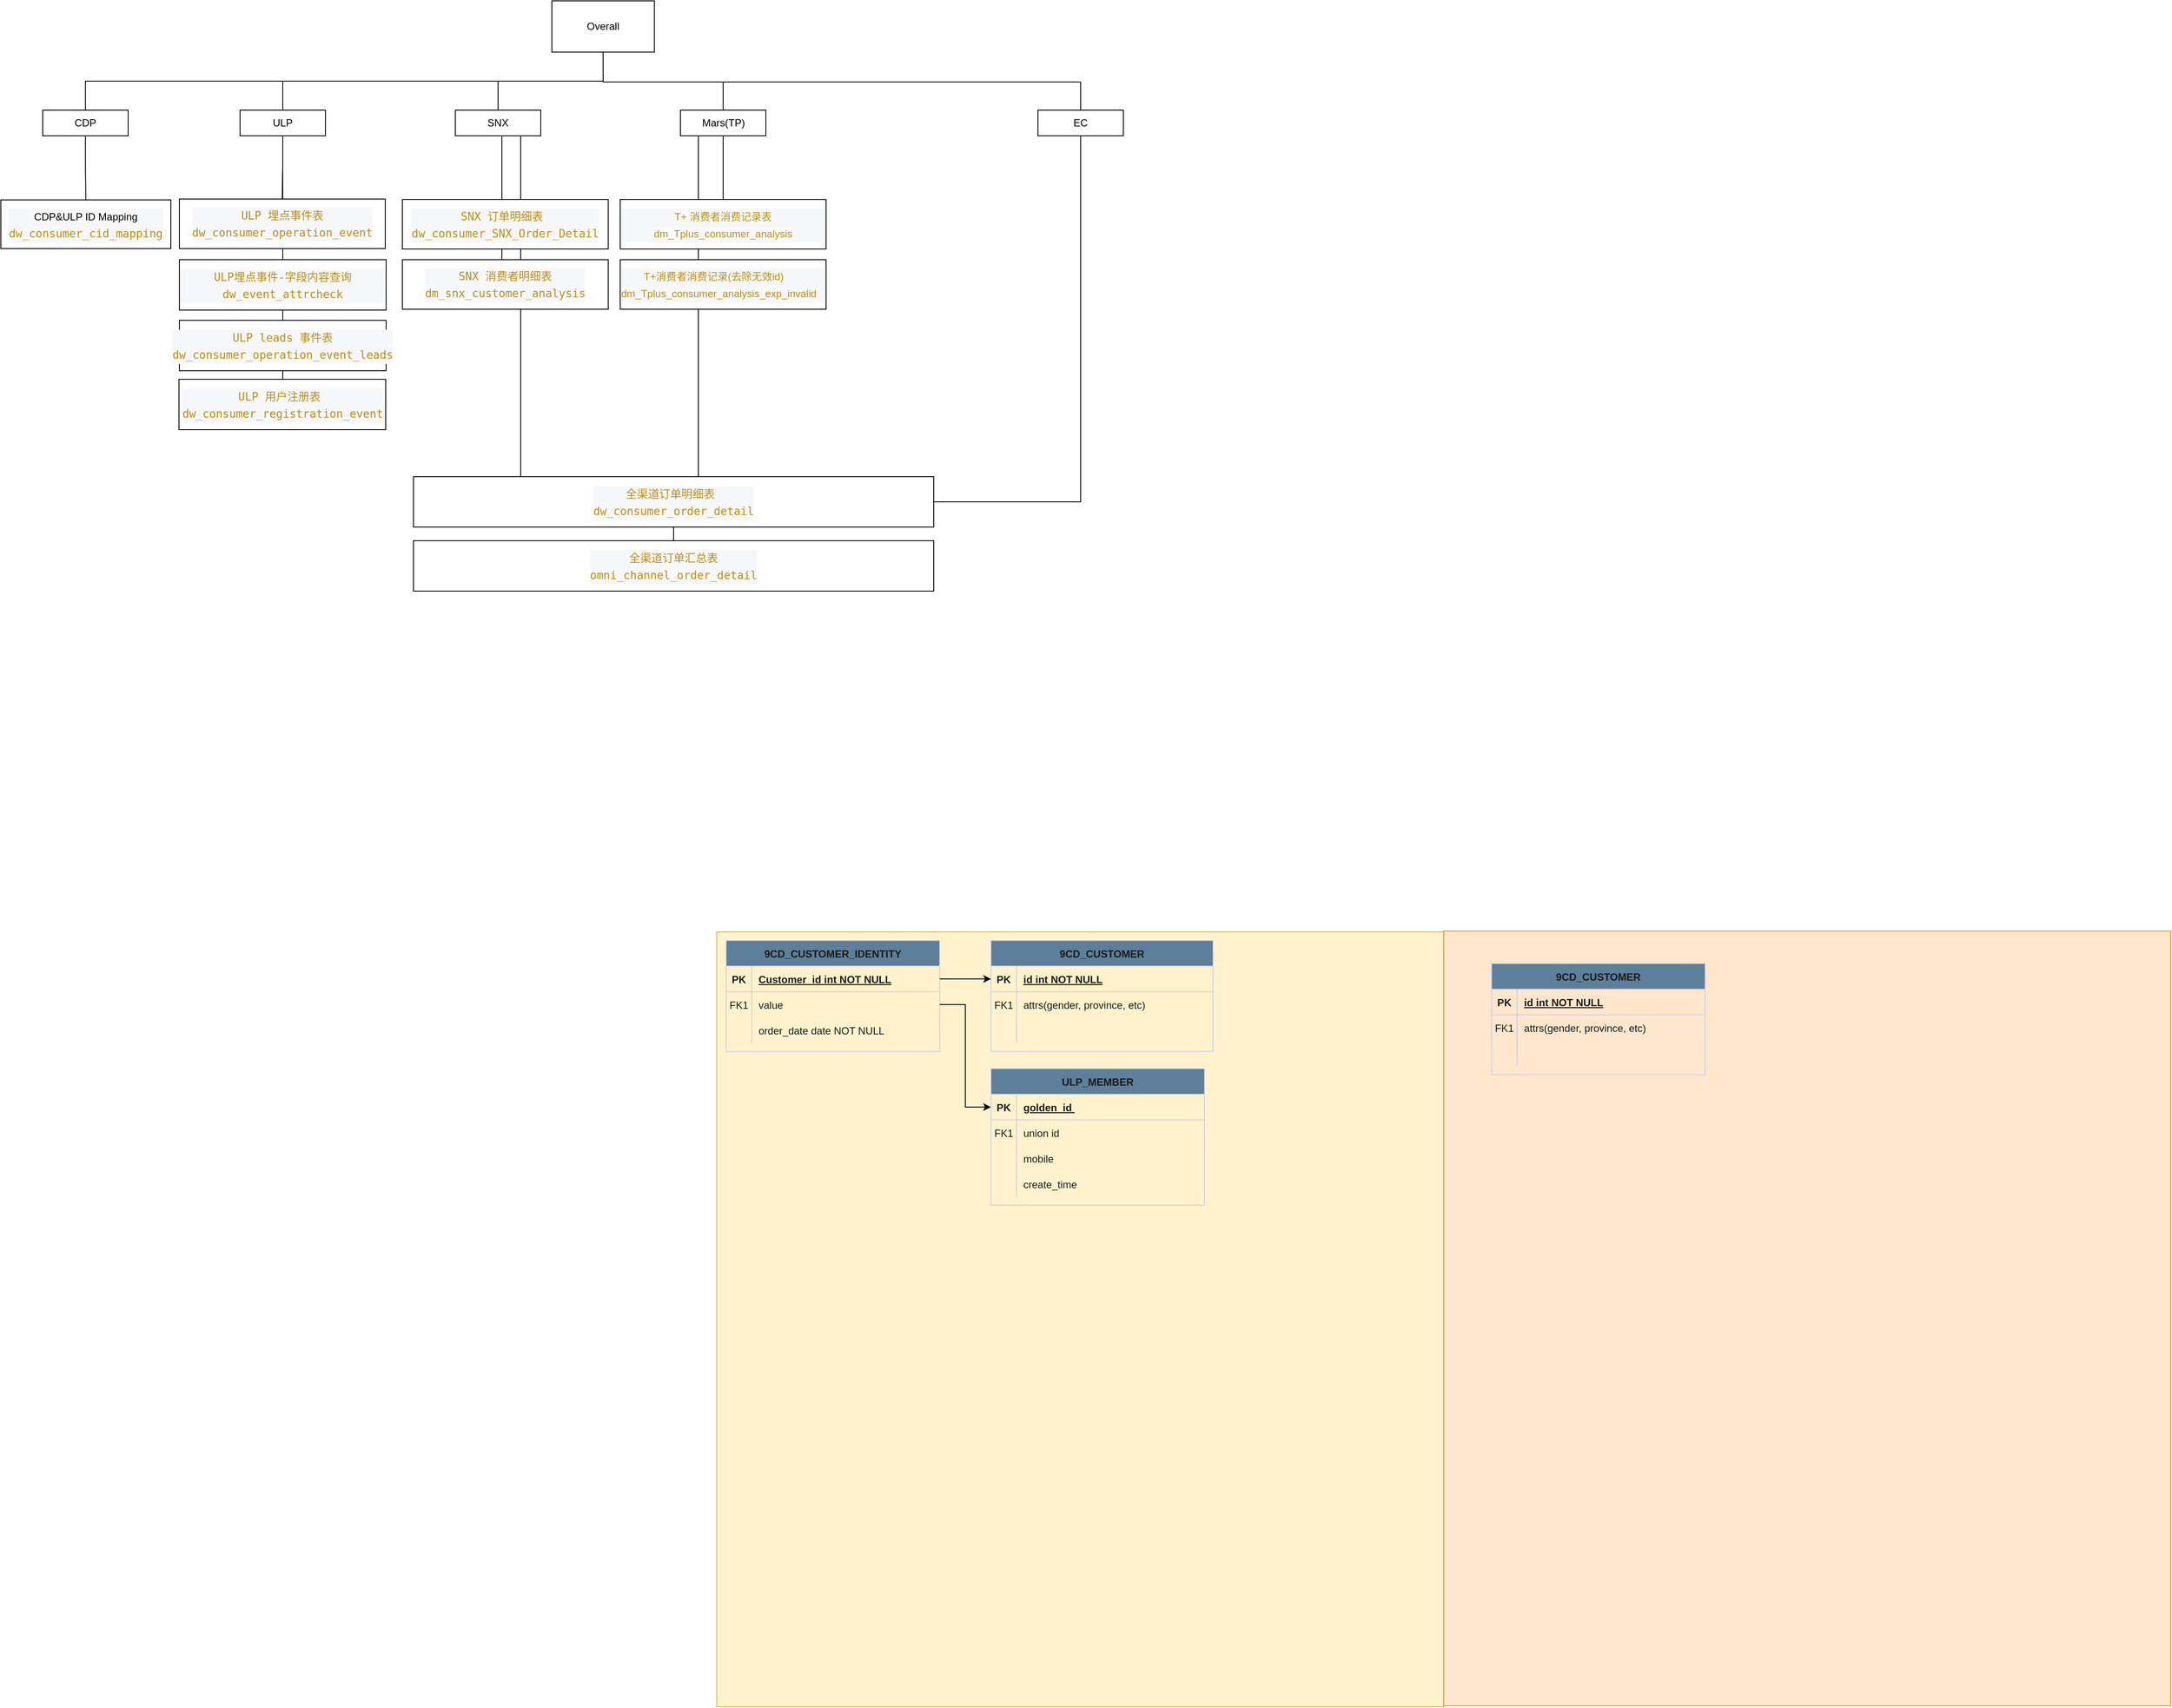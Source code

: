 <mxfile version="24.7.6">
  <diagram id="R2lEEEUBdFMjLlhIrx00" name="Page-1">
    <mxGraphModel dx="1779" dy="1651" grid="0" gridSize="10" guides="1" tooltips="1" connect="1" arrows="1" fold="1" page="1" pageScale="1" pageWidth="850" pageHeight="1100" background="none" math="0" shadow="0" extFonts="Permanent Marker^https://fonts.googleapis.com/css?family=Permanent+Marker">
      <root>
        <mxCell id="0" />
        <mxCell id="1" parent="0" />
        <mxCell id="7HgCtZ7fdtO6WKA5RhWg-22" value="CDP" style="whiteSpace=wrap;html=1;align=center;verticalAlign=middle;treeFolding=1;treeMoving=1;newEdgeStyle={&quot;edgeStyle&quot;:&quot;elbowEdgeStyle&quot;,&quot;startArrow&quot;:&quot;none&quot;,&quot;endArrow&quot;:&quot;none&quot;};" vertex="1" parent="1">
          <mxGeometry x="-790" y="-962" width="100" height="30" as="geometry" />
        </mxCell>
        <mxCell id="LsT7bXyGI3O4KmoQBGv--40" value="" style="rounded=0;whiteSpace=wrap;html=1;fillColor=#fff2cc;strokeColor=#d6b656;" parent="1" vertex="1">
          <mxGeometry x="-1" width="851" height="907" as="geometry" />
        </mxCell>
        <mxCell id="LsT7bXyGI3O4KmoQBGv--39" value="" style="rounded=0;whiteSpace=wrap;html=1;fillColor=#ffe6cc;strokeColor=#d79b00;" parent="1" vertex="1">
          <mxGeometry x="850" y="-1" width="851" height="907" as="geometry" />
        </mxCell>
        <mxCell id="C-vyLk0tnHw3VtMMgP7b-2" value="9CD_CUSTOMER_IDENTITY" style="shape=table;startSize=30;container=1;collapsible=1;childLayout=tableLayout;fixedRows=1;rowLines=0;fontStyle=1;align=center;resizeLast=1;labelBackgroundColor=none;fillColor=#5D7F99;strokeColor=#D0CEE2;fontColor=#1A1A1A;rounded=0;" parent="1" vertex="1">
          <mxGeometry x="10" y="10" width="250" height="130" as="geometry">
            <mxRectangle x="10" y="10" width="200" height="30" as="alternateBounds" />
          </mxGeometry>
        </mxCell>
        <mxCell id="C-vyLk0tnHw3VtMMgP7b-3" value="" style="shape=partialRectangle;collapsible=0;dropTarget=0;pointerEvents=0;fillColor=none;points=[[0,0.5],[1,0.5]];portConstraint=eastwest;top=0;left=0;right=0;bottom=1;labelBackgroundColor=none;strokeColor=#D0CEE2;fontColor=#1A1A1A;rounded=0;" parent="C-vyLk0tnHw3VtMMgP7b-2" vertex="1">
          <mxGeometry y="30" width="250" height="30" as="geometry" />
        </mxCell>
        <mxCell id="C-vyLk0tnHw3VtMMgP7b-4" value="PK" style="shape=partialRectangle;overflow=hidden;connectable=0;fillColor=none;top=0;left=0;bottom=0;right=0;fontStyle=1;labelBackgroundColor=none;strokeColor=#D0CEE2;fontColor=#1A1A1A;rounded=0;" parent="C-vyLk0tnHw3VtMMgP7b-3" vertex="1">
          <mxGeometry width="30" height="30" as="geometry">
            <mxRectangle width="30" height="30" as="alternateBounds" />
          </mxGeometry>
        </mxCell>
        <mxCell id="C-vyLk0tnHw3VtMMgP7b-5" value="Customer_id int NOT NULL " style="shape=partialRectangle;overflow=hidden;connectable=0;fillColor=none;top=0;left=0;bottom=0;right=0;align=left;spacingLeft=6;fontStyle=5;labelBackgroundColor=none;strokeColor=#D0CEE2;fontColor=#1A1A1A;rounded=0;" parent="C-vyLk0tnHw3VtMMgP7b-3" vertex="1">
          <mxGeometry x="30" width="220" height="30" as="geometry">
            <mxRectangle width="220" height="30" as="alternateBounds" />
          </mxGeometry>
        </mxCell>
        <mxCell id="C-vyLk0tnHw3VtMMgP7b-6" value="" style="shape=partialRectangle;collapsible=0;dropTarget=0;pointerEvents=0;fillColor=none;points=[[0,0.5],[1,0.5]];portConstraint=eastwest;top=0;left=0;right=0;bottom=0;labelBackgroundColor=none;strokeColor=#D0CEE2;fontColor=#1A1A1A;rounded=0;" parent="C-vyLk0tnHw3VtMMgP7b-2" vertex="1">
          <mxGeometry y="60" width="250" height="30" as="geometry" />
        </mxCell>
        <mxCell id="C-vyLk0tnHw3VtMMgP7b-7" value="FK1" style="shape=partialRectangle;overflow=hidden;connectable=0;fillColor=none;top=0;left=0;bottom=0;right=0;labelBackgroundColor=none;strokeColor=#D0CEE2;fontColor=#1A1A1A;rounded=0;" parent="C-vyLk0tnHw3VtMMgP7b-6" vertex="1">
          <mxGeometry width="30" height="30" as="geometry">
            <mxRectangle width="30" height="30" as="alternateBounds" />
          </mxGeometry>
        </mxCell>
        <mxCell id="C-vyLk0tnHw3VtMMgP7b-8" value="value" style="shape=partialRectangle;overflow=hidden;connectable=0;fillColor=none;top=0;left=0;bottom=0;right=0;align=left;spacingLeft=6;labelBackgroundColor=none;strokeColor=#D0CEE2;fontColor=#1A1A1A;rounded=0;" parent="C-vyLk0tnHw3VtMMgP7b-6" vertex="1">
          <mxGeometry x="30" width="220" height="30" as="geometry">
            <mxRectangle width="220" height="30" as="alternateBounds" />
          </mxGeometry>
        </mxCell>
        <mxCell id="C-vyLk0tnHw3VtMMgP7b-9" value="" style="shape=partialRectangle;collapsible=0;dropTarget=0;pointerEvents=0;fillColor=none;points=[[0,0.5],[1,0.5]];portConstraint=eastwest;top=0;left=0;right=0;bottom=0;labelBackgroundColor=none;strokeColor=#D0CEE2;fontColor=#1A1A1A;rounded=0;" parent="C-vyLk0tnHw3VtMMgP7b-2" vertex="1">
          <mxGeometry y="90" width="250" height="30" as="geometry" />
        </mxCell>
        <mxCell id="C-vyLk0tnHw3VtMMgP7b-10" value="" style="shape=partialRectangle;overflow=hidden;connectable=0;fillColor=none;top=0;left=0;bottom=0;right=0;labelBackgroundColor=none;strokeColor=#D0CEE2;fontColor=#1A1A1A;rounded=0;" parent="C-vyLk0tnHw3VtMMgP7b-9" vertex="1">
          <mxGeometry width="30" height="30" as="geometry">
            <mxRectangle width="30" height="30" as="alternateBounds" />
          </mxGeometry>
        </mxCell>
        <mxCell id="C-vyLk0tnHw3VtMMgP7b-11" value="order_date date NOT NULL" style="shape=partialRectangle;overflow=hidden;connectable=0;fillColor=none;top=0;left=0;bottom=0;right=0;align=left;spacingLeft=6;labelBackgroundColor=none;strokeColor=#D0CEE2;fontColor=#1A1A1A;rounded=0;" parent="C-vyLk0tnHw3VtMMgP7b-9" vertex="1">
          <mxGeometry x="30" width="220" height="30" as="geometry">
            <mxRectangle width="220" height="30" as="alternateBounds" />
          </mxGeometry>
        </mxCell>
        <mxCell id="C-vyLk0tnHw3VtMMgP7b-13" value="9CD_CUSTOMER" style="shape=table;startSize=30;container=1;collapsible=1;childLayout=tableLayout;fixedRows=1;rowLines=0;fontStyle=1;align=center;resizeLast=1;labelBackgroundColor=none;fillColor=#5D7F99;strokeColor=#D0CEE2;fontColor=#1A1A1A;rounded=0;" parent="1" vertex="1">
          <mxGeometry x="320" y="10" width="260" height="130" as="geometry">
            <mxRectangle x="320" y="10" width="100" height="30" as="alternateBounds" />
          </mxGeometry>
        </mxCell>
        <mxCell id="C-vyLk0tnHw3VtMMgP7b-14" value="" style="shape=partialRectangle;collapsible=0;dropTarget=0;pointerEvents=0;fillColor=none;points=[[0,0.5],[1,0.5]];portConstraint=eastwest;top=0;left=0;right=0;bottom=1;labelBackgroundColor=none;strokeColor=#D0CEE2;fontColor=#1A1A1A;rounded=0;" parent="C-vyLk0tnHw3VtMMgP7b-13" vertex="1">
          <mxGeometry y="30" width="260" height="30" as="geometry" />
        </mxCell>
        <mxCell id="C-vyLk0tnHw3VtMMgP7b-15" value="PK" style="shape=partialRectangle;overflow=hidden;connectable=0;fillColor=none;top=0;left=0;bottom=0;right=0;fontStyle=1;labelBackgroundColor=none;strokeColor=#D0CEE2;fontColor=#1A1A1A;rounded=0;" parent="C-vyLk0tnHw3VtMMgP7b-14" vertex="1">
          <mxGeometry width="30" height="30" as="geometry">
            <mxRectangle width="30" height="30" as="alternateBounds" />
          </mxGeometry>
        </mxCell>
        <mxCell id="C-vyLk0tnHw3VtMMgP7b-16" value="id int NOT NULL " style="shape=partialRectangle;overflow=hidden;connectable=0;fillColor=none;top=0;left=0;bottom=0;right=0;align=left;spacingLeft=6;fontStyle=5;labelBackgroundColor=none;strokeColor=#D0CEE2;fontColor=#1A1A1A;rounded=0;" parent="C-vyLk0tnHw3VtMMgP7b-14" vertex="1">
          <mxGeometry x="30" width="230" height="30" as="geometry">
            <mxRectangle width="230" height="30" as="alternateBounds" />
          </mxGeometry>
        </mxCell>
        <mxCell id="C-vyLk0tnHw3VtMMgP7b-17" value="" style="shape=partialRectangle;collapsible=0;dropTarget=0;pointerEvents=0;fillColor=none;points=[[0,0.5],[1,0.5]];portConstraint=eastwest;top=0;left=0;right=0;bottom=0;labelBackgroundColor=none;strokeColor=#D0CEE2;fontColor=#1A1A1A;rounded=0;" parent="C-vyLk0tnHw3VtMMgP7b-13" vertex="1">
          <mxGeometry y="60" width="260" height="30" as="geometry" />
        </mxCell>
        <mxCell id="C-vyLk0tnHw3VtMMgP7b-18" value="FK1" style="shape=partialRectangle;overflow=hidden;connectable=0;fillColor=none;top=0;left=0;bottom=0;right=0;labelBackgroundColor=none;strokeColor=#D0CEE2;fontColor=#1A1A1A;rounded=0;" parent="C-vyLk0tnHw3VtMMgP7b-17" vertex="1">
          <mxGeometry width="30" height="30" as="geometry">
            <mxRectangle width="30" height="30" as="alternateBounds" />
          </mxGeometry>
        </mxCell>
        <mxCell id="C-vyLk0tnHw3VtMMgP7b-19" value="attrs(gender, province, etc)" style="shape=partialRectangle;overflow=hidden;connectable=0;fillColor=none;top=0;left=0;bottom=0;right=0;align=left;spacingLeft=6;labelBackgroundColor=none;strokeColor=#D0CEE2;fontColor=#1A1A1A;rounded=0;" parent="C-vyLk0tnHw3VtMMgP7b-17" vertex="1">
          <mxGeometry x="30" width="230" height="30" as="geometry">
            <mxRectangle width="230" height="30" as="alternateBounds" />
          </mxGeometry>
        </mxCell>
        <mxCell id="C-vyLk0tnHw3VtMMgP7b-20" value="" style="shape=partialRectangle;collapsible=0;dropTarget=0;pointerEvents=0;fillColor=none;points=[[0,0.5],[1,0.5]];portConstraint=eastwest;top=0;left=0;right=0;bottom=0;labelBackgroundColor=none;strokeColor=#D0CEE2;fontColor=#1A1A1A;rounded=0;" parent="C-vyLk0tnHw3VtMMgP7b-13" vertex="1">
          <mxGeometry y="90" width="260" height="30" as="geometry" />
        </mxCell>
        <mxCell id="C-vyLk0tnHw3VtMMgP7b-21" value="" style="shape=partialRectangle;overflow=hidden;connectable=0;fillColor=none;top=0;left=0;bottom=0;right=0;labelBackgroundColor=none;strokeColor=#D0CEE2;fontColor=#1A1A1A;rounded=0;" parent="C-vyLk0tnHw3VtMMgP7b-20" vertex="1">
          <mxGeometry width="30" height="30" as="geometry">
            <mxRectangle width="30" height="30" as="alternateBounds" />
          </mxGeometry>
        </mxCell>
        <mxCell id="C-vyLk0tnHw3VtMMgP7b-22" value="" style="shape=partialRectangle;overflow=hidden;connectable=0;fillColor=none;top=0;left=0;bottom=0;right=0;align=left;spacingLeft=6;labelBackgroundColor=none;strokeColor=#D0CEE2;fontColor=#1A1A1A;rounded=0;" parent="C-vyLk0tnHw3VtMMgP7b-20" vertex="1">
          <mxGeometry x="30" width="230" height="30" as="geometry">
            <mxRectangle width="230" height="30" as="alternateBounds" />
          </mxGeometry>
        </mxCell>
        <mxCell id="C-vyLk0tnHw3VtMMgP7b-23" value="ULP_MEMBER" style="shape=table;startSize=30;container=1;collapsible=1;childLayout=tableLayout;fixedRows=1;rowLines=0;fontStyle=1;align=center;resizeLast=1;labelBackgroundColor=none;fillColor=#5D7F99;strokeColor=#D0CEE2;fontColor=#1A1A1A;rounded=0;" parent="1" vertex="1">
          <mxGeometry x="320" y="160" width="250" height="160" as="geometry">
            <mxRectangle x="320" y="70" width="120" height="30" as="alternateBounds" />
          </mxGeometry>
        </mxCell>
        <mxCell id="C-vyLk0tnHw3VtMMgP7b-24" value="" style="shape=partialRectangle;collapsible=0;dropTarget=0;pointerEvents=0;fillColor=none;points=[[0,0.5],[1,0.5]];portConstraint=eastwest;top=0;left=0;right=0;bottom=1;labelBackgroundColor=none;strokeColor=#D0CEE2;fontColor=#1A1A1A;rounded=0;" parent="C-vyLk0tnHw3VtMMgP7b-23" vertex="1">
          <mxGeometry y="30" width="250" height="30" as="geometry" />
        </mxCell>
        <mxCell id="C-vyLk0tnHw3VtMMgP7b-25" value="PK" style="shape=partialRectangle;overflow=hidden;connectable=0;fillColor=none;top=0;left=0;bottom=0;right=0;fontStyle=1;labelBackgroundColor=none;strokeColor=#D0CEE2;fontColor=#1A1A1A;rounded=0;" parent="C-vyLk0tnHw3VtMMgP7b-24" vertex="1">
          <mxGeometry width="30" height="30" as="geometry">
            <mxRectangle width="30" height="30" as="alternateBounds" />
          </mxGeometry>
        </mxCell>
        <mxCell id="C-vyLk0tnHw3VtMMgP7b-26" value="golden_id " style="shape=partialRectangle;overflow=hidden;connectable=0;fillColor=none;top=0;left=0;bottom=0;right=0;align=left;spacingLeft=6;fontStyle=5;labelBackgroundColor=none;strokeColor=#D0CEE2;fontColor=#1A1A1A;rounded=0;" parent="C-vyLk0tnHw3VtMMgP7b-24" vertex="1">
          <mxGeometry x="30" width="220" height="30" as="geometry">
            <mxRectangle width="220" height="30" as="alternateBounds" />
          </mxGeometry>
        </mxCell>
        <mxCell id="C-vyLk0tnHw3VtMMgP7b-27" value="" style="shape=partialRectangle;collapsible=0;dropTarget=0;pointerEvents=0;fillColor=none;points=[[0,0.5],[1,0.5]];portConstraint=eastwest;top=0;left=0;right=0;bottom=0;labelBackgroundColor=none;strokeColor=#D0CEE2;fontColor=#1A1A1A;rounded=0;" parent="C-vyLk0tnHw3VtMMgP7b-23" vertex="1">
          <mxGeometry y="60" width="250" height="30" as="geometry" />
        </mxCell>
        <mxCell id="C-vyLk0tnHw3VtMMgP7b-28" value="FK1" style="shape=partialRectangle;overflow=hidden;connectable=0;fillColor=none;top=0;left=0;bottom=0;right=0;labelBackgroundColor=none;strokeColor=#D0CEE2;fontColor=#1A1A1A;rounded=0;" parent="C-vyLk0tnHw3VtMMgP7b-27" vertex="1">
          <mxGeometry width="30" height="30" as="geometry">
            <mxRectangle width="30" height="30" as="alternateBounds" />
          </mxGeometry>
        </mxCell>
        <mxCell id="C-vyLk0tnHw3VtMMgP7b-29" value="union id" style="shape=partialRectangle;overflow=hidden;connectable=0;fillColor=none;top=0;left=0;bottom=0;right=0;align=left;spacingLeft=6;labelBackgroundColor=none;strokeColor=#D0CEE2;fontColor=#1A1A1A;rounded=0;" parent="C-vyLk0tnHw3VtMMgP7b-27" vertex="1">
          <mxGeometry x="30" width="220" height="30" as="geometry">
            <mxRectangle width="220" height="30" as="alternateBounds" />
          </mxGeometry>
        </mxCell>
        <mxCell id="LsT7bXyGI3O4KmoQBGv--15" value="" style="shape=partialRectangle;collapsible=0;dropTarget=0;pointerEvents=0;fillColor=none;points=[[0,0.5],[1,0.5]];portConstraint=eastwest;top=0;left=0;right=0;bottom=0;labelBackgroundColor=none;strokeColor=#D0CEE2;fontColor=#1A1A1A;rounded=0;" parent="C-vyLk0tnHw3VtMMgP7b-23" vertex="1">
          <mxGeometry y="90" width="250" height="30" as="geometry" />
        </mxCell>
        <mxCell id="LsT7bXyGI3O4KmoQBGv--16" value="" style="shape=partialRectangle;overflow=hidden;connectable=0;fillColor=none;top=0;left=0;bottom=0;right=0;labelBackgroundColor=none;strokeColor=#D0CEE2;fontColor=#1A1A1A;rounded=0;" parent="LsT7bXyGI3O4KmoQBGv--15" vertex="1">
          <mxGeometry width="30" height="30" as="geometry">
            <mxRectangle width="30" height="30" as="alternateBounds" />
          </mxGeometry>
        </mxCell>
        <mxCell id="LsT7bXyGI3O4KmoQBGv--17" value="mobile" style="shape=partialRectangle;overflow=hidden;connectable=0;fillColor=none;top=0;left=0;bottom=0;right=0;align=left;spacingLeft=6;labelBackgroundColor=none;strokeColor=#D0CEE2;fontColor=#1A1A1A;rounded=0;" parent="LsT7bXyGI3O4KmoQBGv--15" vertex="1">
          <mxGeometry x="30" width="220" height="30" as="geometry">
            <mxRectangle width="220" height="30" as="alternateBounds" />
          </mxGeometry>
        </mxCell>
        <mxCell id="LsT7bXyGI3O4KmoQBGv--18" value="" style="shape=partialRectangle;collapsible=0;dropTarget=0;pointerEvents=0;fillColor=none;points=[[0,0.5],[1,0.5]];portConstraint=eastwest;top=0;left=0;right=0;bottom=0;labelBackgroundColor=none;strokeColor=#D0CEE2;fontColor=#1A1A1A;rounded=0;" parent="C-vyLk0tnHw3VtMMgP7b-23" vertex="1">
          <mxGeometry y="120" width="250" height="30" as="geometry" />
        </mxCell>
        <mxCell id="LsT7bXyGI3O4KmoQBGv--19" value="" style="shape=partialRectangle;overflow=hidden;connectable=0;fillColor=none;top=0;left=0;bottom=0;right=0;labelBackgroundColor=none;strokeColor=#D0CEE2;fontColor=#1A1A1A;rounded=0;" parent="LsT7bXyGI3O4KmoQBGv--18" vertex="1">
          <mxGeometry width="30" height="30" as="geometry">
            <mxRectangle width="30" height="30" as="alternateBounds" />
          </mxGeometry>
        </mxCell>
        <mxCell id="LsT7bXyGI3O4KmoQBGv--20" value="create_time" style="shape=partialRectangle;overflow=hidden;connectable=0;fillColor=none;top=0;left=0;bottom=0;right=0;align=left;spacingLeft=6;labelBackgroundColor=none;strokeColor=#D0CEE2;fontColor=#1A1A1A;rounded=0;" parent="LsT7bXyGI3O4KmoQBGv--18" vertex="1">
          <mxGeometry x="30" width="220" height="30" as="geometry">
            <mxRectangle width="220" height="30" as="alternateBounds" />
          </mxGeometry>
        </mxCell>
        <mxCell id="LsT7bXyGI3O4KmoQBGv--21" value="9CD_CUSTOMER" style="shape=table;startSize=30;container=1;collapsible=1;childLayout=tableLayout;fixedRows=1;rowLines=0;fontStyle=1;align=center;resizeLast=1;labelBackgroundColor=none;fillColor=#5D7F99;strokeColor=#D0CEE2;fontColor=#1A1A1A;rounded=0;" parent="1" vertex="1">
          <mxGeometry x="906" y="37" width="250" height="130" as="geometry">
            <mxRectangle x="760" y="70" width="100" height="30" as="alternateBounds" />
          </mxGeometry>
        </mxCell>
        <mxCell id="LsT7bXyGI3O4KmoQBGv--22" value="" style="shape=partialRectangle;collapsible=0;dropTarget=0;pointerEvents=0;fillColor=none;points=[[0,0.5],[1,0.5]];portConstraint=eastwest;top=0;left=0;right=0;bottom=1;labelBackgroundColor=none;strokeColor=#D0CEE2;fontColor=#1A1A1A;rounded=0;" parent="LsT7bXyGI3O4KmoQBGv--21" vertex="1">
          <mxGeometry y="30" width="250" height="30" as="geometry" />
        </mxCell>
        <mxCell id="LsT7bXyGI3O4KmoQBGv--23" value="PK" style="shape=partialRectangle;overflow=hidden;connectable=0;fillColor=none;top=0;left=0;bottom=0;right=0;fontStyle=1;labelBackgroundColor=none;strokeColor=#D0CEE2;fontColor=#1A1A1A;rounded=0;" parent="LsT7bXyGI3O4KmoQBGv--22" vertex="1">
          <mxGeometry width="30" height="30" as="geometry">
            <mxRectangle width="30" height="30" as="alternateBounds" />
          </mxGeometry>
        </mxCell>
        <mxCell id="LsT7bXyGI3O4KmoQBGv--24" value="id int NOT NULL " style="shape=partialRectangle;overflow=hidden;connectable=0;fillColor=none;top=0;left=0;bottom=0;right=0;align=left;spacingLeft=6;fontStyle=5;labelBackgroundColor=none;strokeColor=#D0CEE2;fontColor=#1A1A1A;rounded=0;" parent="LsT7bXyGI3O4KmoQBGv--22" vertex="1">
          <mxGeometry x="30" width="220" height="30" as="geometry">
            <mxRectangle width="220" height="30" as="alternateBounds" />
          </mxGeometry>
        </mxCell>
        <mxCell id="LsT7bXyGI3O4KmoQBGv--25" value="" style="shape=partialRectangle;collapsible=0;dropTarget=0;pointerEvents=0;fillColor=none;points=[[0,0.5],[1,0.5]];portConstraint=eastwest;top=0;left=0;right=0;bottom=0;labelBackgroundColor=none;strokeColor=#D0CEE2;fontColor=#1A1A1A;rounded=0;" parent="LsT7bXyGI3O4KmoQBGv--21" vertex="1">
          <mxGeometry y="60" width="250" height="30" as="geometry" />
        </mxCell>
        <mxCell id="LsT7bXyGI3O4KmoQBGv--26" value="FK1" style="shape=partialRectangle;overflow=hidden;connectable=0;fillColor=none;top=0;left=0;bottom=0;right=0;labelBackgroundColor=none;strokeColor=#D0CEE2;fontColor=#1A1A1A;rounded=0;" parent="LsT7bXyGI3O4KmoQBGv--25" vertex="1">
          <mxGeometry width="30" height="30" as="geometry">
            <mxRectangle width="30" height="30" as="alternateBounds" />
          </mxGeometry>
        </mxCell>
        <mxCell id="LsT7bXyGI3O4KmoQBGv--27" value="attrs(gender, province, etc)" style="shape=partialRectangle;overflow=hidden;connectable=0;fillColor=none;top=0;left=0;bottom=0;right=0;align=left;spacingLeft=6;labelBackgroundColor=none;strokeColor=#D0CEE2;fontColor=#1A1A1A;rounded=0;" parent="LsT7bXyGI3O4KmoQBGv--25" vertex="1">
          <mxGeometry x="30" width="220" height="30" as="geometry">
            <mxRectangle width="220" height="30" as="alternateBounds" />
          </mxGeometry>
        </mxCell>
        <mxCell id="LsT7bXyGI3O4KmoQBGv--28" value="" style="shape=partialRectangle;collapsible=0;dropTarget=0;pointerEvents=0;fillColor=none;points=[[0,0.5],[1,0.5]];portConstraint=eastwest;top=0;left=0;right=0;bottom=0;labelBackgroundColor=none;strokeColor=#D0CEE2;fontColor=#1A1A1A;rounded=0;" parent="LsT7bXyGI3O4KmoQBGv--21" vertex="1">
          <mxGeometry y="90" width="250" height="30" as="geometry" />
        </mxCell>
        <mxCell id="LsT7bXyGI3O4KmoQBGv--29" value="" style="shape=partialRectangle;overflow=hidden;connectable=0;fillColor=none;top=0;left=0;bottom=0;right=0;labelBackgroundColor=none;strokeColor=#D0CEE2;fontColor=#1A1A1A;rounded=0;" parent="LsT7bXyGI3O4KmoQBGv--28" vertex="1">
          <mxGeometry width="30" height="30" as="geometry">
            <mxRectangle width="30" height="30" as="alternateBounds" />
          </mxGeometry>
        </mxCell>
        <mxCell id="LsT7bXyGI3O4KmoQBGv--30" value="" style="shape=partialRectangle;overflow=hidden;connectable=0;fillColor=none;top=0;left=0;bottom=0;right=0;align=left;spacingLeft=6;labelBackgroundColor=none;strokeColor=#D0CEE2;fontColor=#1A1A1A;rounded=0;" parent="LsT7bXyGI3O4KmoQBGv--28" vertex="1">
          <mxGeometry x="30" width="220" height="30" as="geometry">
            <mxRectangle width="220" height="30" as="alternateBounds" />
          </mxGeometry>
        </mxCell>
        <mxCell id="LsT7bXyGI3O4KmoQBGv--31" style="edgeStyle=orthogonalEdgeStyle;rounded=0;orthogonalLoop=1;jettySize=auto;html=1;exitX=1;exitY=0.5;exitDx=0;exitDy=0;" parent="1" source="C-vyLk0tnHw3VtMMgP7b-3" target="C-vyLk0tnHw3VtMMgP7b-14" edge="1">
          <mxGeometry relative="1" as="geometry" />
        </mxCell>
        <mxCell id="LsT7bXyGI3O4KmoQBGv--32" style="edgeStyle=orthogonalEdgeStyle;rounded=0;orthogonalLoop=1;jettySize=auto;html=1;exitX=1;exitY=0.5;exitDx=0;exitDy=0;entryX=0;entryY=0.5;entryDx=0;entryDy=0;" parent="1" source="C-vyLk0tnHw3VtMMgP7b-6" target="C-vyLk0tnHw3VtMMgP7b-24" edge="1">
          <mxGeometry relative="1" as="geometry" />
        </mxCell>
        <UserObject label="Overall" treeRoot="1" id="7HgCtZ7fdtO6WKA5RhWg-16">
          <mxCell style="whiteSpace=wrap;html=1;align=center;treeFolding=1;treeMoving=1;newEdgeStyle={&quot;edgeStyle&quot;:&quot;elbowEdgeStyle&quot;,&quot;startArrow&quot;:&quot;none&quot;,&quot;endArrow&quot;:&quot;none&quot;};" vertex="1" parent="1">
            <mxGeometry x="-194" y="-1090" width="120" height="60" as="geometry" />
          </mxCell>
        </UserObject>
        <mxCell id="7HgCtZ7fdtO6WKA5RhWg-49" style="edgeStyle=elbowEdgeStyle;rounded=0;orthogonalLoop=1;jettySize=auto;html=1;startArrow=none;endArrow=none;exitX=0.5;exitY=1;exitDx=0;exitDy=0;entryX=0.5;entryY=0;entryDx=0;entryDy=0;" edge="1" parent="1" source="7HgCtZ7fdtO6WKA5RhWg-17" target="7HgCtZ7fdtO6WKA5RhWg-37">
          <mxGeometry relative="1" as="geometry" />
        </mxCell>
        <mxCell id="7HgCtZ7fdtO6WKA5RhWg-53" value="" style="edgeStyle=elbowEdgeStyle;rounded=0;orthogonalLoop=1;jettySize=auto;html=1;elbow=vertical;startArrow=none;endArrow=none;" edge="1" parent="1" source="7HgCtZ7fdtO6WKA5RhWg-17" target="7HgCtZ7fdtO6WKA5RhWg-33">
          <mxGeometry relative="1" as="geometry" />
        </mxCell>
        <mxCell id="7HgCtZ7fdtO6WKA5RhWg-55" style="edgeStyle=elbowEdgeStyle;rounded=0;orthogonalLoop=1;jettySize=auto;html=1;startArrow=none;endArrow=none;exitX=0.5;exitY=1;exitDx=0;exitDy=0;entryX=0.5;entryY=0;entryDx=0;entryDy=0;" edge="1" parent="1" source="7HgCtZ7fdtO6WKA5RhWg-17" target="7HgCtZ7fdtO6WKA5RhWg-51">
          <mxGeometry relative="1" as="geometry" />
        </mxCell>
        <mxCell id="7HgCtZ7fdtO6WKA5RhWg-56" style="edgeStyle=elbowEdgeStyle;rounded=0;orthogonalLoop=1;jettySize=auto;html=1;startArrow=none;endArrow=none;exitX=0.5;exitY=1;exitDx=0;exitDy=0;" edge="1" parent="1" source="7HgCtZ7fdtO6WKA5RhWg-17" target="7HgCtZ7fdtO6WKA5RhWg-54">
          <mxGeometry relative="1" as="geometry" />
        </mxCell>
        <mxCell id="7HgCtZ7fdtO6WKA5RhWg-17" value="ULP" style="whiteSpace=wrap;html=1;align=center;verticalAlign=middle;treeFolding=1;treeMoving=1;newEdgeStyle={&quot;edgeStyle&quot;:&quot;elbowEdgeStyle&quot;,&quot;startArrow&quot;:&quot;none&quot;,&quot;endArrow&quot;:&quot;none&quot;};" vertex="1" parent="1">
          <mxGeometry x="-559" y="-962" width="100" height="30" as="geometry" />
        </mxCell>
        <mxCell id="7HgCtZ7fdtO6WKA5RhWg-18" value="" style="edgeStyle=elbowEdgeStyle;elbow=vertical;sourcePerimeterSpacing=0;targetPerimeterSpacing=0;startArrow=none;endArrow=none;rounded=0;curved=0;exitX=0.5;exitY=1;exitDx=0;exitDy=0;" edge="1" target="7HgCtZ7fdtO6WKA5RhWg-17" parent="1" source="7HgCtZ7fdtO6WKA5RhWg-16">
          <mxGeometry relative="1" as="geometry">
            <mxPoint x="-638" y="-990" as="sourcePoint" />
          </mxGeometry>
        </mxCell>
        <mxCell id="7HgCtZ7fdtO6WKA5RhWg-29" value="" style="edgeStyle=elbowEdgeStyle;rounded=0;orthogonalLoop=1;jettySize=auto;html=1;elbow=vertical;startArrow=none;endArrow=none;" edge="1" parent="1" source="7HgCtZ7fdtO6WKA5RhWg-22" target="7HgCtZ7fdtO6WKA5RhWg-28">
          <mxGeometry relative="1" as="geometry" />
        </mxCell>
        <mxCell id="7HgCtZ7fdtO6WKA5RhWg-23" value="" style="edgeStyle=elbowEdgeStyle;elbow=vertical;sourcePerimeterSpacing=0;targetPerimeterSpacing=0;startArrow=none;endArrow=none;rounded=0;curved=0;exitX=0.5;exitY=1;exitDx=0;exitDy=0;" edge="1" parent="1" target="7HgCtZ7fdtO6WKA5RhWg-22" source="7HgCtZ7fdtO6WKA5RhWg-16">
          <mxGeometry relative="1" as="geometry">
            <mxPoint x="-555" y="-1006" as="sourcePoint" />
          </mxGeometry>
        </mxCell>
        <mxCell id="7HgCtZ7fdtO6WKA5RhWg-28" value="&lt;div style=&quot;color: rgb(59, 59, 59); background-color: rgb(246, 247, 249); font-family: Menlo, Monaco, Consolas, &amp;quot;Ubuntu Mono&amp;quot;, &amp;quot;Source Code Pro&amp;quot;, monospace, Consolas, &amp;quot;Courier New&amp;quot;, monospace; font-size: 13px; line-height: 20px; white-space: pre;&quot;&gt;&lt;div style=&quot;line-height: 20px;&quot;&gt;&lt;span style=&quot;background-color: rgb(251, 251, 251); color: rgb(0, 0, 0); font-family: Helvetica; font-size: 12px; text-align: left; white-space: normal;&quot;&gt;CDP&amp;amp;ULP ID Mapping&lt;/span&gt;&lt;/div&gt;&lt;div style=&quot;line-height: 20px;&quot;&gt;&lt;span style=&quot;color: #bc8e1a;&quot;&gt;dw_consumer_cid_mapping&lt;/span&gt;&lt;/div&gt;&lt;/div&gt;" style="whiteSpace=wrap;html=1;align=center;verticalAlign=middle;treeFolding=1;treeMoving=1;newEdgeStyle={&quot;edgeStyle&quot;:&quot;elbowEdgeStyle&quot;,&quot;startArrow&quot;:&quot;none&quot;,&quot;endArrow&quot;:&quot;none&quot;};" vertex="1" parent="1">
          <mxGeometry x="-839" y="-857" width="199" height="57" as="geometry" />
        </mxCell>
        <mxCell id="7HgCtZ7fdtO6WKA5RhWg-33" value="&lt;div style=&quot;background-color: rgb(246, 247, 249); line-height: 20px;&quot;&gt;&lt;font face=&quot;Menlo, Monaco, Consolas, Ubuntu Mono, Source Code Pro, monospace, Consolas, Courier New, monospace&quot; color=&quot;#bc8e1a&quot;&gt;&lt;span style=&quot;font-size: 13px; white-space: pre;&quot;&gt;ULP 埋点事件表&lt;/span&gt;&lt;/font&gt;&lt;/div&gt;&lt;div style=&quot;background-color: rgb(246, 247, 249); line-height: 20px;&quot;&gt;&lt;font face=&quot;Menlo, Monaco, Consolas, Ubuntu Mono, Source Code Pro, monospace, Consolas, Courier New, monospace&quot; color=&quot;#bc8e1a&quot;&gt;&lt;span style=&quot;font-size: 13px; white-space: pre;&quot;&gt;dw_consumer_operation_event&lt;/span&gt;&lt;/font&gt;&lt;br&gt;&lt;/div&gt;" style="whiteSpace=wrap;html=1;align=center;verticalAlign=middle;treeFolding=1;treeMoving=1;newEdgeStyle={&quot;edgeStyle&quot;:&quot;elbowEdgeStyle&quot;,&quot;startArrow&quot;:&quot;none&quot;,&quot;endArrow&quot;:&quot;none&quot;};" vertex="1" parent="1">
          <mxGeometry x="-630" y="-858" width="241" height="58" as="geometry" />
        </mxCell>
        <mxCell id="7HgCtZ7fdtO6WKA5RhWg-35" value="" style="edgeStyle=elbowEdgeStyle;rounded=0;orthogonalLoop=1;jettySize=auto;html=1;elbow=vertical;startArrow=none;endArrow=none;entryX=0.5;entryY=0;entryDx=0;entryDy=0;exitX=0.5;exitY=1;exitDx=0;exitDy=0;" edge="1" parent="1" source="7HgCtZ7fdtO6WKA5RhWg-17" target="7HgCtZ7fdtO6WKA5RhWg-33">
          <mxGeometry relative="1" as="geometry">
            <mxPoint x="-739" y="-931" as="sourcePoint" />
            <mxPoint x="-779" y="-847" as="targetPoint" />
          </mxGeometry>
        </mxCell>
        <mxCell id="7HgCtZ7fdtO6WKA5RhWg-37" value="&lt;div style=&quot;background-color: rgb(246, 247, 249); line-height: 20px;&quot;&gt;&lt;span style=&quot;background-color: initial; font-size: 13px; white-space: pre;&quot;&gt;&lt;font face=&quot;Menlo, Monaco, Consolas, Ubuntu Mono, Source Code Pro, monospace, Consolas, Courier New, monospace&quot; color=&quot;#bc8e1a&quot;&gt;ULP埋点事件-字段内容查询&lt;/font&gt;&lt;/span&gt;&lt;span style=&quot;color: rgb(188, 142, 26); font-family: Menlo, Monaco, Consolas, &amp;quot;Ubuntu Mono&amp;quot;, &amp;quot;Source Code Pro&amp;quot;, monospace, Consolas, &amp;quot;Courier New&amp;quot;, monospace; font-size: 13px; white-space: pre;&quot;&gt;dw_event_attrcheck&lt;/span&gt;&lt;/div&gt;" style="whiteSpace=wrap;html=1;align=center;verticalAlign=middle;treeFolding=1;treeMoving=1;newEdgeStyle={&quot;edgeStyle&quot;:&quot;elbowEdgeStyle&quot;,&quot;startArrow&quot;:&quot;none&quot;,&quot;endArrow&quot;:&quot;none&quot;};" vertex="1" parent="1">
          <mxGeometry x="-630" y="-787" width="242" height="59" as="geometry" />
        </mxCell>
        <mxCell id="7HgCtZ7fdtO6WKA5RhWg-50" style="edgeStyle=elbowEdgeStyle;rounded=0;orthogonalLoop=1;jettySize=auto;html=1;startArrow=none;endArrow=none;exitX=0.75;exitY=0;exitDx=0;exitDy=0;" edge="1" parent="1" source="7HgCtZ7fdtO6WKA5RhWg-37" target="7HgCtZ7fdtO6WKA5RhWg-37">
          <mxGeometry relative="1" as="geometry" />
        </mxCell>
        <mxCell id="7HgCtZ7fdtO6WKA5RhWg-51" value="&lt;div style=&quot;background-color: rgb(246, 247, 249); line-height: 20px;&quot;&gt;&lt;font face=&quot;Menlo, Monaco, Consolas, Ubuntu Mono, Source Code Pro, monospace, Consolas, Courier New, monospace&quot; color=&quot;#bc8e1a&quot;&gt;&lt;span style=&quot;font-size: 13px; white-space: pre;&quot;&gt;ULP leads 事件表&lt;/span&gt;&lt;/font&gt;&lt;/div&gt;&lt;div style=&quot;background-color: rgb(246, 247, 249); line-height: 20px;&quot;&gt;&lt;font face=&quot;Menlo, Monaco, Consolas, Ubuntu Mono, Source Code Pro, monospace, Consolas, Courier New, monospace&quot; color=&quot;#bc8e1a&quot;&gt;&lt;span style=&quot;font-size: 13px; white-space: pre;&quot;&gt;dw_consumer_operation_event_leads&lt;/span&gt;&lt;/font&gt;&lt;br&gt;&lt;/div&gt;" style="whiteSpace=wrap;html=1;align=center;verticalAlign=middle;treeFolding=1;treeMoving=1;newEdgeStyle={&quot;edgeStyle&quot;:&quot;elbowEdgeStyle&quot;,&quot;startArrow&quot;:&quot;none&quot;,&quot;endArrow&quot;:&quot;none&quot;};" vertex="1" parent="1">
          <mxGeometry x="-630" y="-716" width="242" height="59" as="geometry" />
        </mxCell>
        <mxCell id="7HgCtZ7fdtO6WKA5RhWg-54" value="&lt;div style=&quot;background-color: rgb(246, 247, 249); line-height: 20px;&quot;&gt;&lt;font face=&quot;Menlo, Monaco, Consolas, Ubuntu Mono, Source Code Pro, monospace, Consolas, Courier New, monospace&quot; color=&quot;#bc8e1a&quot;&gt;&lt;span style=&quot;font-size: 13px; white-space: pre;&quot;&gt;ULP 用户注册表 &lt;/span&gt;&lt;/font&gt;&lt;/div&gt;&lt;div style=&quot;background-color: rgb(246, 247, 249); line-height: 20px;&quot;&gt;&lt;font face=&quot;Menlo, Monaco, Consolas, Ubuntu Mono, Source Code Pro, monospace, Consolas, Courier New, monospace&quot; color=&quot;#bc8e1a&quot;&gt;&lt;span style=&quot;font-size: 13px; white-space: pre;&quot;&gt;dw_consumer_registration_event&lt;/span&gt;&lt;/font&gt;&lt;br&gt;&lt;/div&gt;" style="whiteSpace=wrap;html=1;align=center;verticalAlign=middle;treeFolding=1;treeMoving=1;newEdgeStyle={&quot;edgeStyle&quot;:&quot;elbowEdgeStyle&quot;,&quot;startArrow&quot;:&quot;none&quot;,&quot;endArrow&quot;:&quot;none&quot;};" vertex="1" parent="1">
          <mxGeometry x="-630.5" y="-647" width="242" height="59" as="geometry" />
        </mxCell>
        <mxCell id="7HgCtZ7fdtO6WKA5RhWg-65" style="edgeStyle=elbowEdgeStyle;rounded=0;orthogonalLoop=1;jettySize=auto;html=1;startArrow=none;endArrow=none;exitX=0.5;exitY=1;exitDx=0;exitDy=0;entryX=0.5;entryY=0;entryDx=0;entryDy=0;" edge="1" parent="1" source="7HgCtZ7fdtO6WKA5RhWg-57" target="7HgCtZ7fdtO6WKA5RhWg-60">
          <mxGeometry relative="1" as="geometry" />
        </mxCell>
        <mxCell id="7HgCtZ7fdtO6WKA5RhWg-66" style="edgeStyle=elbowEdgeStyle;rounded=0;orthogonalLoop=1;jettySize=auto;html=1;startArrow=none;endArrow=none;exitX=0.5;exitY=1;exitDx=0;exitDy=0;entryX=0.5;entryY=0;entryDx=0;entryDy=0;" edge="1" parent="1" source="7HgCtZ7fdtO6WKA5RhWg-57" target="7HgCtZ7fdtO6WKA5RhWg-61">
          <mxGeometry relative="1" as="geometry" />
        </mxCell>
        <mxCell id="7HgCtZ7fdtO6WKA5RhWg-72" style="edgeStyle=elbowEdgeStyle;rounded=0;orthogonalLoop=1;jettySize=auto;html=1;startArrow=none;endArrow=none;exitX=0.5;exitY=1;exitDx=0;exitDy=0;entryX=0.25;entryY=0;entryDx=0;entryDy=0;" edge="1" parent="1" source="7HgCtZ7fdtO6WKA5RhWg-57" target="7HgCtZ7fdtO6WKA5RhWg-63">
          <mxGeometry relative="1" as="geometry" />
        </mxCell>
        <mxCell id="7HgCtZ7fdtO6WKA5RhWg-57" value="SNX" style="whiteSpace=wrap;html=1;align=center;verticalAlign=middle;treeFolding=1;treeMoving=1;newEdgeStyle={&quot;edgeStyle&quot;:&quot;elbowEdgeStyle&quot;,&quot;startArrow&quot;:&quot;none&quot;,&quot;endArrow&quot;:&quot;none&quot;};" vertex="1" parent="1">
          <mxGeometry x="-307" y="-962" width="100" height="30" as="geometry" />
        </mxCell>
        <mxCell id="7HgCtZ7fdtO6WKA5RhWg-59" value="" style="edgeStyle=elbowEdgeStyle;elbow=vertical;sourcePerimeterSpacing=0;targetPerimeterSpacing=0;startArrow=none;endArrow=none;rounded=0;curved=0;exitX=0.5;exitY=1;exitDx=0;exitDy=0;entryX=0.5;entryY=0;entryDx=0;entryDy=0;" edge="1" parent="1" source="7HgCtZ7fdtO6WKA5RhWg-16" target="7HgCtZ7fdtO6WKA5RhWg-57">
          <mxGeometry relative="1" as="geometry">
            <mxPoint x="-124" y="-1020" as="sourcePoint" />
            <mxPoint x="-499" y="-952" as="targetPoint" />
            <Array as="points">
              <mxPoint x="-195" y="-996" />
            </Array>
          </mxGeometry>
        </mxCell>
        <mxCell id="7HgCtZ7fdtO6WKA5RhWg-60" value="&lt;div style=&quot;background-color: rgb(246, 247, 249); line-height: 20px;&quot;&gt;&lt;div style=&quot;line-height: 20px;&quot;&gt;&lt;font face=&quot;Menlo, Monaco, Consolas, Ubuntu Mono, Source Code Pro, monospace, Consolas, Courier New, monospace&quot; color=&quot;#bc8e1a&quot;&gt;&lt;span style=&quot;font-size: 13px; white-space: pre;&quot;&gt;SNX 订单明细表 &lt;/span&gt;&lt;/font&gt;&lt;/div&gt;&lt;div style=&quot;line-height: 20px;&quot;&gt;&lt;font face=&quot;Menlo, Monaco, Consolas, Ubuntu Mono, Source Code Pro, monospace, Consolas, Courier New, monospace&quot; color=&quot;#bc8e1a&quot;&gt;&lt;span style=&quot;font-size: 13px; white-space: pre;&quot;&gt;dw_consumer_SNX_Order_Detail&lt;/span&gt;&lt;/font&gt;&lt;br&gt;&lt;/div&gt;&lt;/div&gt;" style="whiteSpace=wrap;html=1;align=center;verticalAlign=middle;treeFolding=1;treeMoving=1;newEdgeStyle={&quot;edgeStyle&quot;:&quot;elbowEdgeStyle&quot;,&quot;startArrow&quot;:&quot;none&quot;,&quot;endArrow&quot;:&quot;none&quot;};" vertex="1" parent="1">
          <mxGeometry x="-369" y="-857.5" width="241" height="58" as="geometry" />
        </mxCell>
        <mxCell id="7HgCtZ7fdtO6WKA5RhWg-61" value="&lt;div style=&quot;background-color: rgb(246, 247, 249); line-height: 20px;&quot;&gt;&lt;div style=&quot;line-height: 20px;&quot;&gt;&lt;font face=&quot;Menlo, Monaco, Consolas, Ubuntu Mono, Source Code Pro, monospace, Consolas, Courier New, monospace&quot; color=&quot;#bc8e1a&quot;&gt;&lt;span style=&quot;font-size: 13px; white-space: pre;&quot;&gt;SNX 消费者明细表&lt;/span&gt;&lt;/font&gt;&lt;/div&gt;&lt;div style=&quot;line-height: 20px;&quot;&gt;&lt;font face=&quot;Menlo, Monaco, Consolas, Ubuntu Mono, Source Code Pro, monospace, Consolas, Courier New, monospace&quot; color=&quot;#bc8e1a&quot;&gt;&lt;span style=&quot;font-size: 13px; white-space: pre;&quot;&gt;dm_snx_customer_analysis&lt;/span&gt;&lt;/font&gt;&lt;br&gt;&lt;/div&gt;&lt;/div&gt;" style="whiteSpace=wrap;html=1;align=center;verticalAlign=middle;treeFolding=1;treeMoving=1;newEdgeStyle={&quot;edgeStyle&quot;:&quot;elbowEdgeStyle&quot;,&quot;startArrow&quot;:&quot;none&quot;,&quot;endArrow&quot;:&quot;none&quot;};" vertex="1" parent="1">
          <mxGeometry x="-369" y="-787" width="241" height="58" as="geometry" />
        </mxCell>
        <mxCell id="7HgCtZ7fdtO6WKA5RhWg-75" style="edgeStyle=elbowEdgeStyle;rounded=0;orthogonalLoop=1;jettySize=auto;html=1;startArrow=none;endArrow=none;exitX=0.5;exitY=1;exitDx=0;exitDy=0;entryX=0.5;entryY=0;entryDx=0;entryDy=0;" edge="1" parent="1" source="7HgCtZ7fdtO6WKA5RhWg-63" target="7HgCtZ7fdtO6WKA5RhWg-64">
          <mxGeometry relative="1" as="geometry" />
        </mxCell>
        <mxCell id="7HgCtZ7fdtO6WKA5RhWg-63" value="&lt;div style=&quot;background-color: rgb(246, 247, 249); line-height: 20px;&quot;&gt;&lt;font face=&quot;Menlo, Monaco, Consolas, Ubuntu Mono, Source Code Pro, monospace, Consolas, Courier New, monospace&quot; color=&quot;#bc8e1a&quot;&gt;&lt;span style=&quot;font-size: 13px; white-space: pre;&quot;&gt;全渠道订单明细表 &lt;/span&gt;&lt;/font&gt;&lt;/div&gt;&lt;div style=&quot;background-color: rgb(246, 247, 249); line-height: 20px;&quot;&gt;&lt;font face=&quot;Menlo, Monaco, Consolas, Ubuntu Mono, Source Code Pro, monospace, Consolas, Courier New, monospace&quot; color=&quot;#bc8e1a&quot;&gt;&lt;span style=&quot;font-size: 13px; white-space: pre;&quot;&gt;dw_consumer_order_detail&lt;/span&gt;&lt;/font&gt;&lt;br&gt;&lt;/div&gt;" style="whiteSpace=wrap;html=1;align=center;verticalAlign=middle;treeFolding=1;treeMoving=1;newEdgeStyle={&quot;edgeStyle&quot;:&quot;elbowEdgeStyle&quot;,&quot;startArrow&quot;:&quot;none&quot;,&quot;endArrow&quot;:&quot;none&quot;};" vertex="1" parent="1">
          <mxGeometry x="-356" y="-533" width="609" height="59" as="geometry" />
        </mxCell>
        <mxCell id="7HgCtZ7fdtO6WKA5RhWg-64" value="&lt;div style=&quot;background-color: rgb(246, 247, 249); line-height: 20px;&quot;&gt;&lt;font face=&quot;Menlo, Monaco, Consolas, Ubuntu Mono, Source Code Pro, monospace, Consolas, Courier New, monospace&quot; color=&quot;#bc8e1a&quot;&gt;&lt;span style=&quot;font-size: 13px; white-space: pre;&quot;&gt;全渠道订单汇总表&lt;/span&gt;&lt;/font&gt;&lt;/div&gt;&lt;div style=&quot;background-color: rgb(246, 247, 249); line-height: 20px;&quot;&gt;&lt;font face=&quot;Menlo, Monaco, Consolas, Ubuntu Mono, Source Code Pro, monospace, Consolas, Courier New, monospace&quot; color=&quot;#bc8e1a&quot;&gt;&lt;span style=&quot;font-size: 13px; white-space: pre;&quot;&gt;omni_channel_order_detail&lt;/span&gt;&lt;/font&gt;&lt;br&gt;&lt;/div&gt;" style="whiteSpace=wrap;html=1;align=center;verticalAlign=middle;treeFolding=1;treeMoving=1;newEdgeStyle={&quot;edgeStyle&quot;:&quot;elbowEdgeStyle&quot;,&quot;startArrow&quot;:&quot;none&quot;,&quot;endArrow&quot;:&quot;none&quot;};" vertex="1" parent="1">
          <mxGeometry x="-356" y="-458" width="609" height="59" as="geometry" />
        </mxCell>
        <mxCell id="7HgCtZ7fdtO6WKA5RhWg-73" style="edgeStyle=elbowEdgeStyle;rounded=0;orthogonalLoop=1;jettySize=auto;html=1;startArrow=none;endArrow=none;exitX=0.5;exitY=1;exitDx=0;exitDy=0;entryX=0.5;entryY=0;entryDx=0;entryDy=0;" edge="1" parent="1" source="7HgCtZ7fdtO6WKA5RhWg-67" target="7HgCtZ7fdtO6WKA5RhWg-63">
          <mxGeometry relative="1" as="geometry" />
        </mxCell>
        <mxCell id="7HgCtZ7fdtO6WKA5RhWg-77" value="" style="edgeStyle=elbowEdgeStyle;rounded=0;orthogonalLoop=1;jettySize=auto;html=1;elbow=vertical;startArrow=none;endArrow=none;entryX=0.5;entryY=0;entryDx=0;entryDy=0;" edge="1" parent="1" source="7HgCtZ7fdtO6WKA5RhWg-67" target="7HgCtZ7fdtO6WKA5RhWg-81">
          <mxGeometry relative="1" as="geometry">
            <mxPoint x="-51.5" y="-852" as="targetPoint" />
          </mxGeometry>
        </mxCell>
        <mxCell id="7HgCtZ7fdtO6WKA5RhWg-67" value="Mars(TP)" style="whiteSpace=wrap;html=1;align=center;verticalAlign=middle;treeFolding=1;treeMoving=1;newEdgeStyle={&quot;edgeStyle&quot;:&quot;elbowEdgeStyle&quot;,&quot;startArrow&quot;:&quot;none&quot;,&quot;endArrow&quot;:&quot;none&quot;};" vertex="1" parent="1">
          <mxGeometry x="-43.5" y="-962" width="100" height="30" as="geometry" />
        </mxCell>
        <mxCell id="7HgCtZ7fdtO6WKA5RhWg-68" value="" style="edgeStyle=elbowEdgeStyle;elbow=vertical;sourcePerimeterSpacing=0;targetPerimeterSpacing=0;startArrow=none;endArrow=none;rounded=0;curved=0;exitX=0.5;exitY=1;exitDx=0;exitDy=0;entryX=0.5;entryY=0;entryDx=0;entryDy=0;" edge="1" parent="1" source="7HgCtZ7fdtO6WKA5RhWg-16" target="7HgCtZ7fdtO6WKA5RhWg-67">
          <mxGeometry relative="1" as="geometry">
            <mxPoint x="-124" y="-1020" as="sourcePoint" />
            <mxPoint x="-247" y="-947" as="targetPoint" />
            <Array as="points">
              <mxPoint x="-99" y="-995" />
            </Array>
          </mxGeometry>
        </mxCell>
        <mxCell id="7HgCtZ7fdtO6WKA5RhWg-69" value="EC" style="whiteSpace=wrap;html=1;align=center;verticalAlign=middle;treeFolding=1;treeMoving=1;newEdgeStyle={&quot;edgeStyle&quot;:&quot;elbowEdgeStyle&quot;,&quot;startArrow&quot;:&quot;none&quot;,&quot;endArrow&quot;:&quot;none&quot;};" vertex="1" parent="1">
          <mxGeometry x="375" y="-962" width="100" height="30" as="geometry" />
        </mxCell>
        <mxCell id="7HgCtZ7fdtO6WKA5RhWg-70" value="" style="edgeStyle=elbowEdgeStyle;elbow=vertical;sourcePerimeterSpacing=0;targetPerimeterSpacing=0;startArrow=none;endArrow=none;rounded=0;curved=0;exitX=0.5;exitY=1;exitDx=0;exitDy=0;entryX=0.5;entryY=0;entryDx=0;entryDy=0;" edge="1" parent="1" source="7HgCtZ7fdtO6WKA5RhWg-16" target="7HgCtZ7fdtO6WKA5RhWg-69">
          <mxGeometry relative="1" as="geometry">
            <mxPoint x="-124" y="-1020" as="sourcePoint" />
            <mxPoint x="-41" y="-947" as="targetPoint" />
            <Array as="points">
              <mxPoint x="-9" y="-995" />
            </Array>
          </mxGeometry>
        </mxCell>
        <mxCell id="7HgCtZ7fdtO6WKA5RhWg-74" style="edgeStyle=elbowEdgeStyle;rounded=0;orthogonalLoop=1;jettySize=auto;html=1;startArrow=none;endArrow=none;exitX=0.5;exitY=1;exitDx=0;exitDy=0;" edge="1" parent="1" source="7HgCtZ7fdtO6WKA5RhWg-69" target="7HgCtZ7fdtO6WKA5RhWg-63">
          <mxGeometry relative="1" as="geometry">
            <Array as="points">
              <mxPoint x="425" y="-878" />
            </Array>
          </mxGeometry>
        </mxCell>
        <mxCell id="7HgCtZ7fdtO6WKA5RhWg-81" value="&lt;div style=&quot;background-color: rgb(246, 247, 249); line-height: 20px;&quot;&gt;&lt;div style=&quot;line-height: 20px;&quot;&gt;&lt;span style=&quot;text-align: left; background-color: rgb(251, 251, 251);&quot;&gt;&lt;font color=&quot;#bc8e1a&quot;&gt;T+ 消费者消费记录表 dm_Tplus_consumer_analysis&lt;/font&gt;&lt;/span&gt;&lt;br&gt;&lt;/div&gt;&lt;/div&gt;" style="whiteSpace=wrap;html=1;align=center;verticalAlign=middle;treeFolding=1;treeMoving=1;newEdgeStyle={&quot;edgeStyle&quot;:&quot;elbowEdgeStyle&quot;,&quot;startArrow&quot;:&quot;none&quot;,&quot;endArrow&quot;:&quot;none&quot;};" vertex="1" parent="1">
          <mxGeometry x="-114" y="-857.5" width="241" height="58" as="geometry" />
        </mxCell>
        <mxCell id="7HgCtZ7fdtO6WKA5RhWg-82" value="&lt;div style=&quot;background-color: rgb(246, 247, 249); line-height: 20px;&quot;&gt;&lt;div style=&quot;text-align: left; line-height: 20px;&quot;&gt;&lt;font color=&quot;#bc8e1a&quot;&gt;&lt;span style=&quot;white-space: pre;&quot;&gt;&#x9;&lt;/span&gt;T+消费者消费记录(去除无效id) dm_Tplus_consumer_analysis_exp_invalid&lt;/font&gt;&lt;/div&gt;&lt;/div&gt;" style="whiteSpace=wrap;html=1;align=center;verticalAlign=middle;treeFolding=1;treeMoving=1;newEdgeStyle={&quot;edgeStyle&quot;:&quot;elbowEdgeStyle&quot;,&quot;startArrow&quot;:&quot;none&quot;,&quot;endArrow&quot;:&quot;none&quot;};" vertex="1" parent="1">
          <mxGeometry x="-114" y="-787" width="241" height="58" as="geometry" />
        </mxCell>
      </root>
    </mxGraphModel>
  </diagram>
</mxfile>
